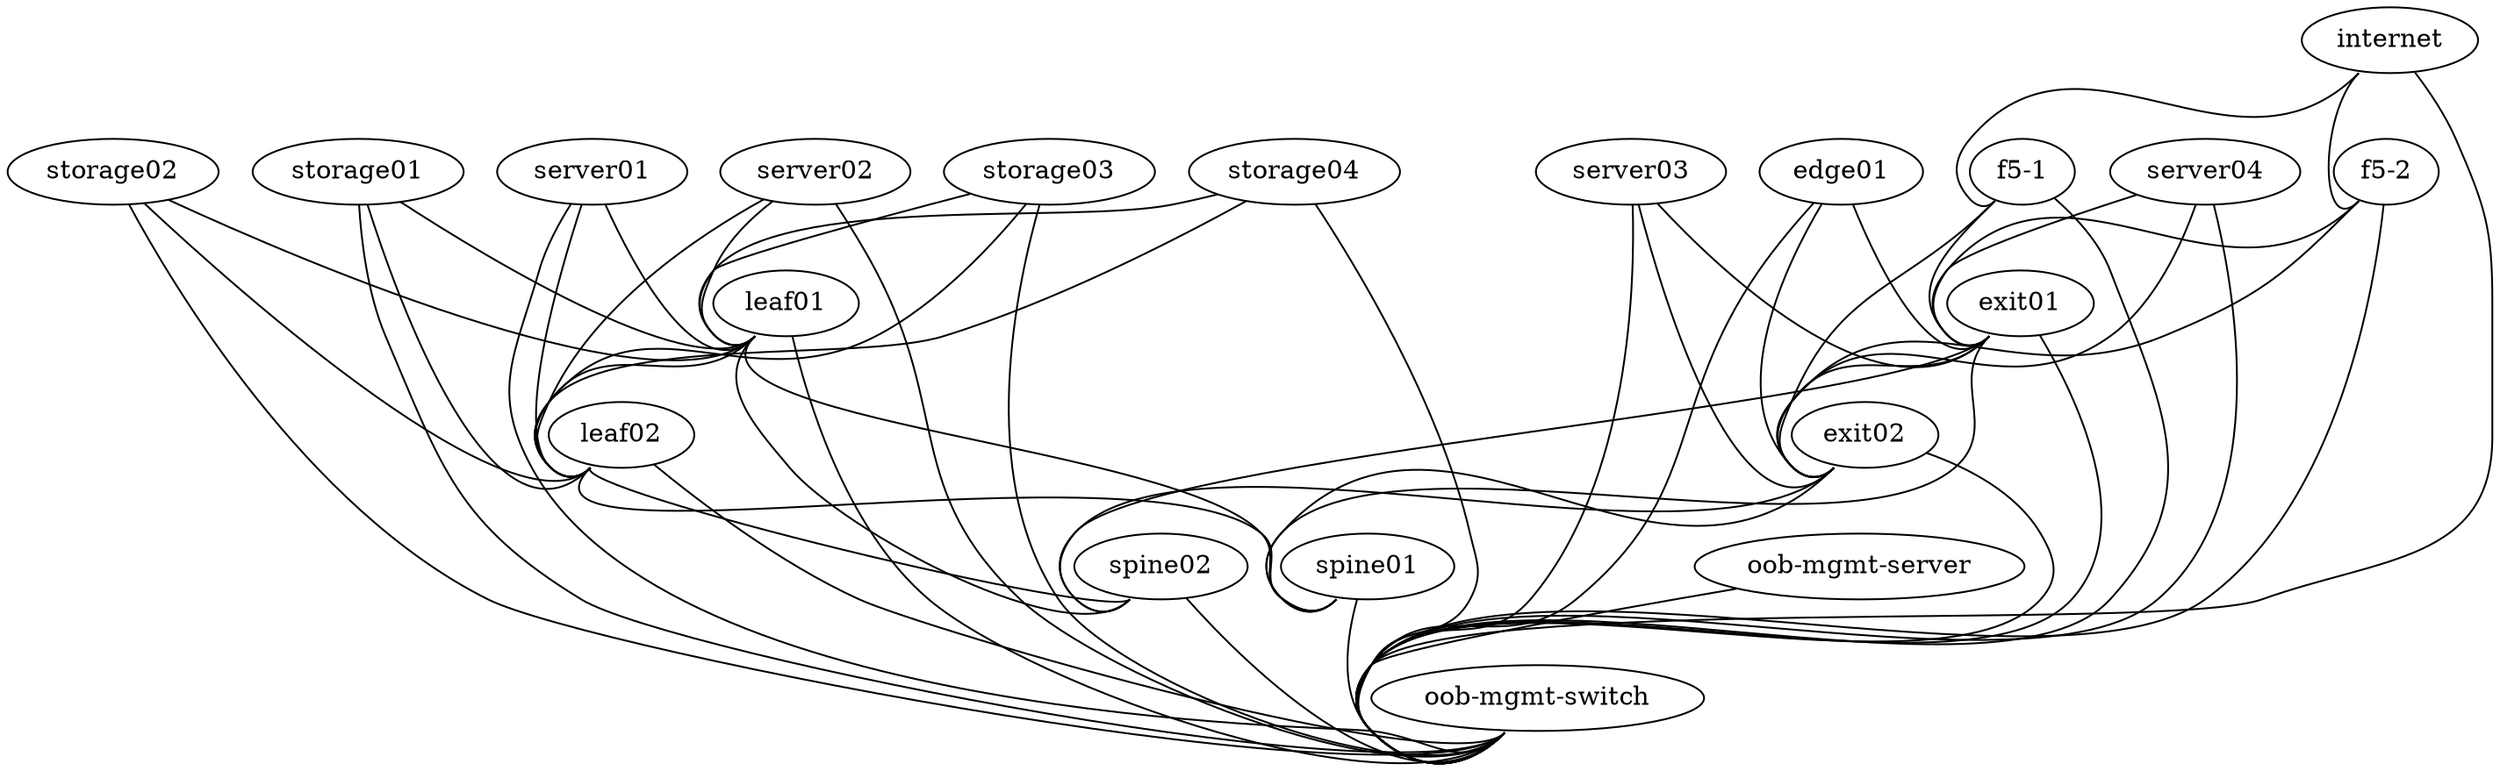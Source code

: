 graph vx {
  "leaf01" [function="leaf" os="CumulusCommunity/cumulus-vx" version="3.7.2" memory="768" config="./helper_scripts/config_switch.sh" ]
  "leaf02" [function="leaf" os="CumulusCommunity/cumulus-vx" version="3.7.2" memory="768" config="./helper_scripts/config_switch.sh" ]
  "spine01" [function="spine" os="CumulusCommunity/cumulus-vx" version="3.7.2" memory="768" config="./helper_scripts/config_switch.sh" ]
  "spine02" [function="spine" os="CumulusCommunity/cumulus-vx" version="3.7.2" memory="768" config="./helper_scripts/config_switch.sh" ]
  "exit01" [function="exit" os="CumulusCommunity/cumulus-vx" version="3.7.2" memory="768" config="./helper_scripts/config_switch.sh" ]
  "exit02" [function="exit" os="CumulusCommunity/cumulus-vx" version="3.7.2" memory="768" config="./helper_scripts/config_switch.sh" ]
  "server01" [function="host" os="yk0/ubuntu-xenial" memory="512" config="./helper_scripts/config_server.sh" ]
  "server02" [function="host" os="yk0/ubuntu-xenial" memory="512" config="./helper_scripts/config_server.sh" ]
  "server03" [function="host" os="yk0/ubuntu-xenial" memory="512" config="./helper_scripts/config_server.sh" ]
  "server04" [function="host" os="yk0/ubuntu-xenial" memory="512" config="./helper_scripts/config_server.sh" ]
  "edge01" [function="host" os="yk0/ubuntu-xenial" memory="768" config="./helper_scripts/config_server.sh" ]
  "internet" [function="internet" vagrant="swp48" os="CumulusCommunity/cumulus-vx" version="3.7.2" memory="768" config="./helper_scripts/config_internet.sh" ]
  "oob-mgmt-switch" [function="oob-switch" vagrant="eth0" os="CumulusCommunity/cumulus-vx" version="3.7.2" memory="768" config="./helper_scripts/config_oob_switch.sh" ]
  "oob-mgmt-server" [function="oob-server" vagrant="eth0" os="CumulusCommunity/vx_oob_server" version="1.0.4" memory="1024" config="./helper_scripts/config_oob_server.sh" ]
  "f5-1" [function="exit" os="CumulusCommunity/cumulus-vx" version="3.7.2" memory="768" config="./helper_scripts/config_switch.sh" ]
  "f5-2" [function="exit" os="CumulusCommunity/cumulus-vx" version="3.7.2" memory="768" config="./helper_scripts/config_switch.sh" ]
  "storage01" [function="host" os="yk0/ubuntu-xenial" memory="512" config="./helper_scripts/config_server.sh" ]
  "storage02" [function="host" os="yk0/ubuntu-xenial" memory="512" config="./helper_scripts/config_server.sh" ]
  "storage03" [function="host" os="yk0/ubuntu-xenial" memory="512" config="./helper_scripts/config_server.sh" ]
  "storage04" [function="host" os="yk0/ubuntu-xenial" memory="512" config="./helper_scripts/config_server.sh" ]

  "leaf01":"swp56" -- "spine01":"swp1"
  "leaf02":"swp56" -- "spine01":"swp2"
  "leaf01":"swp55" -- "spine02":"swp1"
  "leaf02":"swp55" -- "spine02":"swp2"

  "leaf01":"swp54" -- "leaf02":"swp54"
  "exit01":"swp54" -- "exit02":"swp54"

  "server01":"eth1" -- "leaf01":"swp1" [left_mac="00:03:00:11:11:01"]
  "server01":"eth2" -- "leaf02":"swp1" [left_mac="00:03:00:11:11:02"]
  "server02":"eth1" -- "leaf01":"swp2" [left_mac="00:03:00:22:22:01"]
  "server02":"eth2" -- "leaf02":"swp2" [left_mac="00:03:00:22:22:02"]
  "server03":"eth1" -- "exit01":"swp11" [left_mac="00:03:00:33:33:01"]
  "server03":"eth2" -- "exit02":"swp11" [left_mac="00:03:00:33:33:02"]
  "server04":"eth1" -- "exit01":"swp12" [left_mac="00:03:00:44:44:01"]
  "server04":"eth2" -- "exit02":"swp12" [left_mac="00:03:00:44:44:02"]

  "storage01":"eth1" -- "leaf01":"swp3" [left_mac="00:04:00:11:11:01"]
  "storage01":"eth2" -- "leaf02":"swp3" [left_mac="00:04:00:11:11:02"]
  "storage02":"eth1" -- "leaf01":"swp4" [left_mac="00:04:00:22:22:01"]
  "storage02":"eth2" -- "leaf02":"swp4" [left_mac="00:04:00:22:22:02"]
  "storage03":"eth1" -- "leaf01":"swp5" [left_mac="00:04:00:11:11:03"]
  "storage03":"eth2" -- "leaf02":"swp5" [left_mac="00:04:00:11:11:04"]
  "storage04":"eth1" -- "leaf01":"swp6" [left_mac="00:04:00:22:22:03"]
  "storage04":"eth2" -- "leaf02":"swp6" [left_mac="00:04:00:22:22:04"]

  "exit01":"swp56" -- "spine01":"swp30"
  "exit01":"swp55" -- "spine02":"swp30"
  "exit02":"swp56" -- "spine01":"swp29"
  "exit02":"swp55" -- "spine02":"swp29"

  "internet":"swp1" -- "f5-1":"swp3"
  "internet":"swp2" -- "f5-2":"swp3"

  "edge01":"eth1" -- "exit01":"swp10"
  "edge01":"eth2" -- "exit02":"swp10"

  "f5-1":"swp1" -- "exit01":"swp1"
  "f5-1":"swp2" -- "exit02":"swp1"
  
  "f5-2":"swp1" -- "exit01":"swp2"
  "f5-2":"swp2" -- "exit02":"swp2"

  "oob-mgmt-server":"eth1" -- "oob-mgmt-switch":"swp1" [right_mac="a0:00:00:00:00:61"]
  "server01":"eth0" -- "oob-mgmt-switch":"swp2" [left_mac="a0:00:00:00:00:31"]
  "server02":"eth0" -- "oob-mgmt-switch":"swp3" [left_mac="a0:00:00:00:00:32"]
  "server03":"eth0" -- "oob-mgmt-switch":"swp4" [left_mac="a0:00:00:00:00:33"]
  "server04":"eth0" -- "oob-mgmt-switch":"swp5" [left_mac="a0:00:00:00:00:34"]
  "leaf01":"eth0" -- "oob-mgmt-switch":"swp6" [left_mac="a0:00:00:00:00:11"]
  "leaf02":"eth0" -- "oob-mgmt-switch":"swp7" [left_mac="a0:00:00:00:00:12"]
  "spine01":"eth0" -- "oob-mgmt-switch":"swp8" [left_mac="a0:00:00:00:00:21"]
  "spine02":"eth0" -- "oob-mgmt-switch":"swp9" [left_mac="a0:00:00:00:00:22"]
  "exit01":"eth0" -- "oob-mgmt-switch":"swp10" [left_mac="a0:00:00:00:00:41"]
  "exit02":"eth0" -- "oob-mgmt-switch":"swp11" [left_mac="a0:00:00:00:00:42"]
  "edge01":"eth0" -- "oob-mgmt-switch":"swp12" [left_mac="a0:00:00:00:00:51"]
  "internet":"eth0" -- "oob-mgmt-switch":"swp13" [left_mac="a0:00:00:00:00:50"]
  "f5-1":"eth0" -- "oob-mgmt-switch":"swp14" [left_mac="a0:00:00:00:00:71"]
  "f5-2":"eth0" -- "oob-mgmt-switch":"swp15" [left_mac="a0:00:00:00:00:72"]
  "storage01":"eth0" -- "oob-mgmt-switch":"swp16" [left_mac="a0:00:00:00:00:81"]
  "storage02":"eth0" -- "oob-mgmt-switch":"swp17" [left_mac="a0:00:00:00:00:82"]
  "storage03":"eth0" -- "oob-mgmt-switch":"swp18" [left_mac="a0:00:00:00:00:83"]
  "storage04":"eth0" -- "oob-mgmt-switch":"swp19" [left_mac="a0:00:00:00:00:84"]
}

